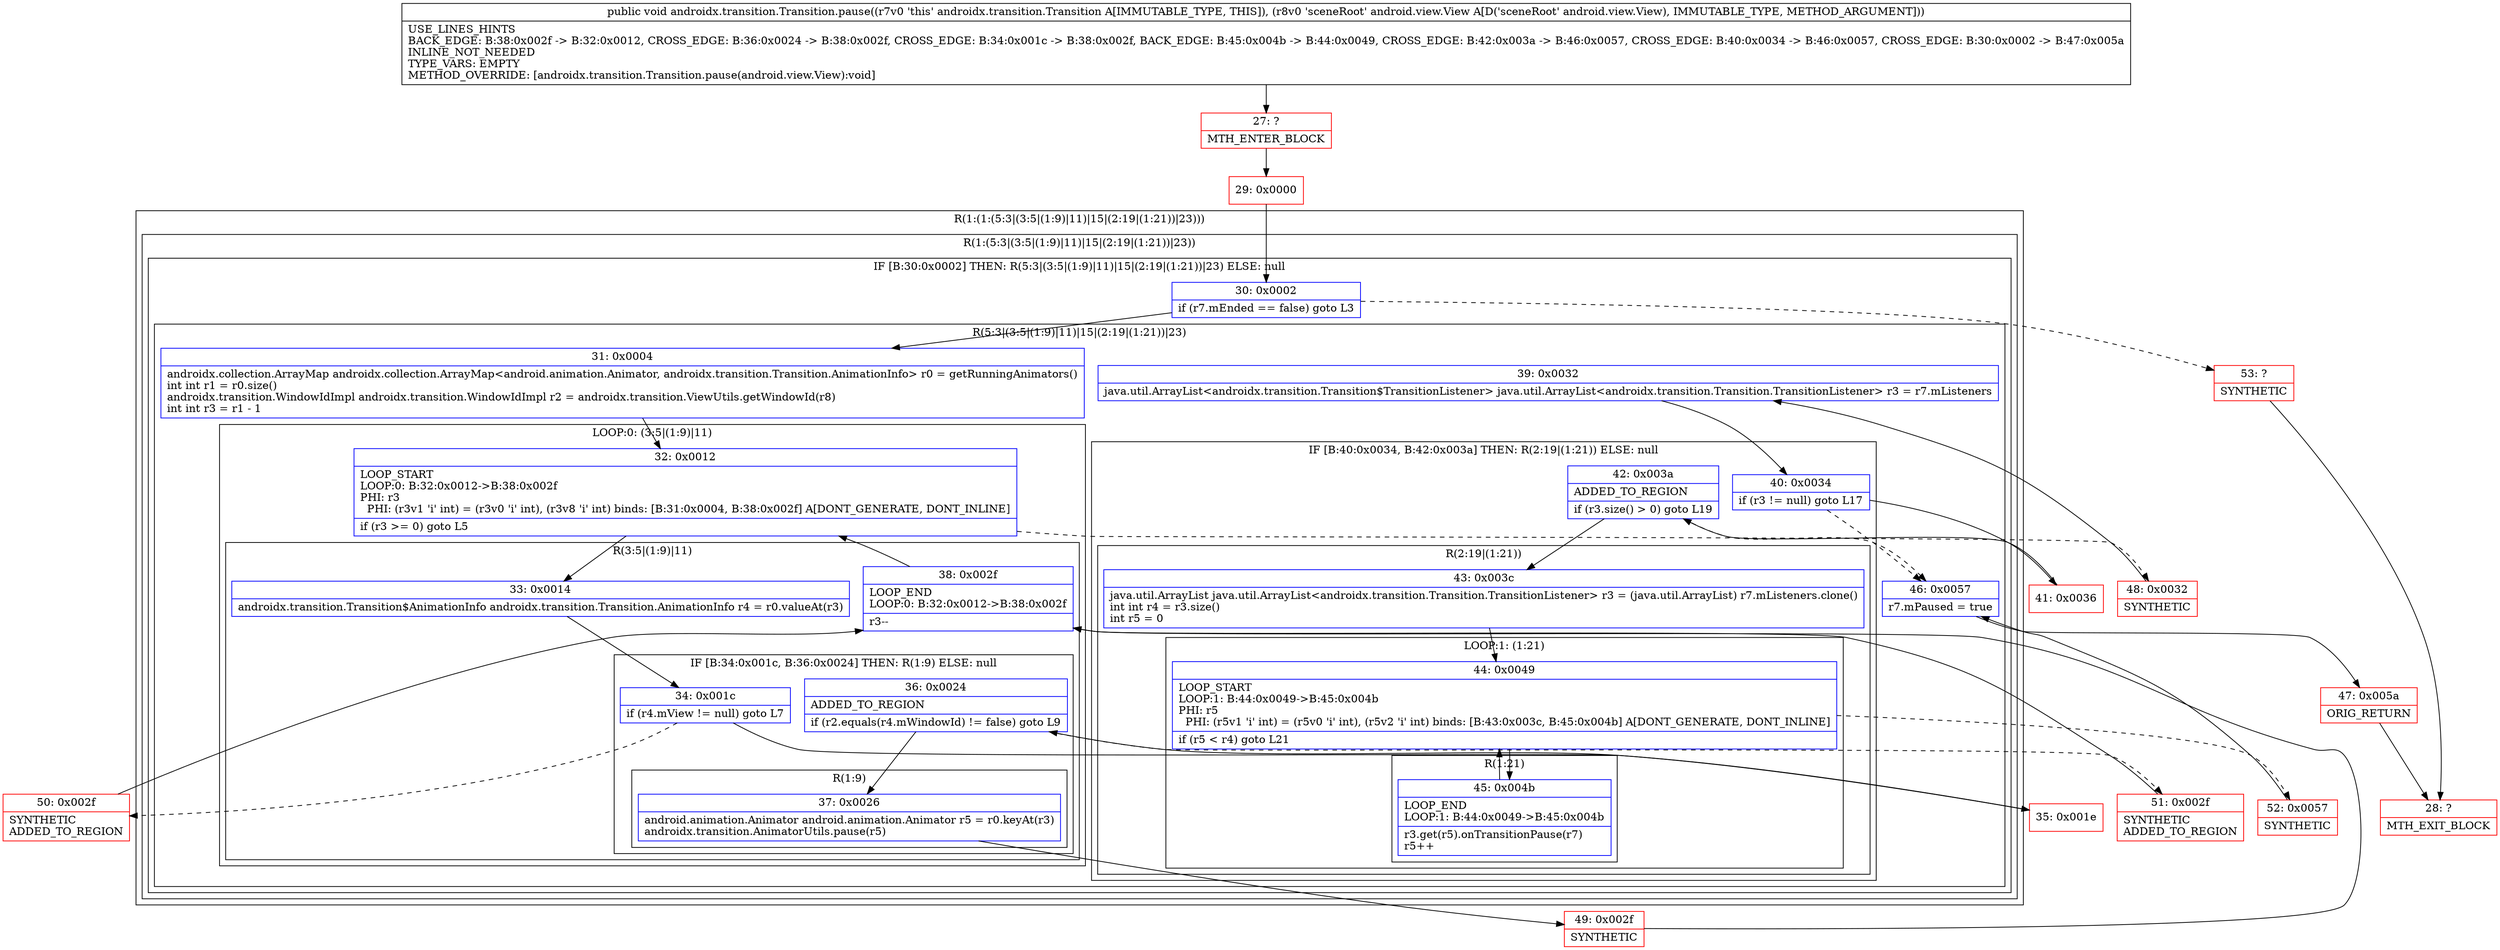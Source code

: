 digraph "CFG forandroidx.transition.Transition.pause(Landroid\/view\/View;)V" {
subgraph cluster_Region_1483711616 {
label = "R(1:(1:(5:3|(3:5|(1:9)|11)|15|(2:19|(1:21))|23)))";
node [shape=record,color=blue];
subgraph cluster_Region_1525964396 {
label = "R(1:(5:3|(3:5|(1:9)|11)|15|(2:19|(1:21))|23))";
node [shape=record,color=blue];
subgraph cluster_IfRegion_1735630527 {
label = "IF [B:30:0x0002] THEN: R(5:3|(3:5|(1:9)|11)|15|(2:19|(1:21))|23) ELSE: null";
node [shape=record,color=blue];
Node_30 [shape=record,label="{30\:\ 0x0002|if (r7.mEnded == false) goto L3\l}"];
subgraph cluster_Region_1424436946 {
label = "R(5:3|(3:5|(1:9)|11)|15|(2:19|(1:21))|23)";
node [shape=record,color=blue];
Node_31 [shape=record,label="{31\:\ 0x0004|androidx.collection.ArrayMap androidx.collection.ArrayMap\<android.animation.Animator, androidx.transition.Transition.AnimationInfo\> r0 = getRunningAnimators()\lint int r1 = r0.size()\landroidx.transition.WindowIdImpl androidx.transition.WindowIdImpl r2 = androidx.transition.ViewUtils.getWindowId(r8)\lint int r3 = r1 \- 1\l}"];
subgraph cluster_LoopRegion_436087511 {
label = "LOOP:0: (3:5|(1:9)|11)";
node [shape=record,color=blue];
Node_32 [shape=record,label="{32\:\ 0x0012|LOOP_START\lLOOP:0: B:32:0x0012\-\>B:38:0x002f\lPHI: r3 \l  PHI: (r3v1 'i' int) = (r3v0 'i' int), (r3v8 'i' int) binds: [B:31:0x0004, B:38:0x002f] A[DONT_GENERATE, DONT_INLINE]\l|if (r3 \>= 0) goto L5\l}"];
subgraph cluster_Region_263991512 {
label = "R(3:5|(1:9)|11)";
node [shape=record,color=blue];
Node_33 [shape=record,label="{33\:\ 0x0014|androidx.transition.Transition$AnimationInfo androidx.transition.Transition.AnimationInfo r4 = r0.valueAt(r3)\l}"];
subgraph cluster_IfRegion_1946293892 {
label = "IF [B:34:0x001c, B:36:0x0024] THEN: R(1:9) ELSE: null";
node [shape=record,color=blue];
Node_34 [shape=record,label="{34\:\ 0x001c|if (r4.mView != null) goto L7\l}"];
Node_36 [shape=record,label="{36\:\ 0x0024|ADDED_TO_REGION\l|if (r2.equals(r4.mWindowId) != false) goto L9\l}"];
subgraph cluster_Region_834923231 {
label = "R(1:9)";
node [shape=record,color=blue];
Node_37 [shape=record,label="{37\:\ 0x0026|android.animation.Animator android.animation.Animator r5 = r0.keyAt(r3)\landroidx.transition.AnimatorUtils.pause(r5)\l}"];
}
}
Node_38 [shape=record,label="{38\:\ 0x002f|LOOP_END\lLOOP:0: B:32:0x0012\-\>B:38:0x002f\l|r3\-\-\l}"];
}
}
Node_39 [shape=record,label="{39\:\ 0x0032|java.util.ArrayList\<androidx.transition.Transition$TransitionListener\> java.util.ArrayList\<androidx.transition.Transition.TransitionListener\> r3 = r7.mListeners\l}"];
subgraph cluster_IfRegion_441893420 {
label = "IF [B:40:0x0034, B:42:0x003a] THEN: R(2:19|(1:21)) ELSE: null";
node [shape=record,color=blue];
Node_40 [shape=record,label="{40\:\ 0x0034|if (r3 != null) goto L17\l}"];
Node_42 [shape=record,label="{42\:\ 0x003a|ADDED_TO_REGION\l|if (r3.size() \> 0) goto L19\l}"];
subgraph cluster_Region_879580843 {
label = "R(2:19|(1:21))";
node [shape=record,color=blue];
Node_43 [shape=record,label="{43\:\ 0x003c|java.util.ArrayList java.util.ArrayList\<androidx.transition.Transition.TransitionListener\> r3 = (java.util.ArrayList) r7.mListeners.clone()\lint int r4 = r3.size()\lint r5 = 0\l}"];
subgraph cluster_LoopRegion_956293444 {
label = "LOOP:1: (1:21)";
node [shape=record,color=blue];
Node_44 [shape=record,label="{44\:\ 0x0049|LOOP_START\lLOOP:1: B:44:0x0049\-\>B:45:0x004b\lPHI: r5 \l  PHI: (r5v1 'i' int) = (r5v0 'i' int), (r5v2 'i' int) binds: [B:43:0x003c, B:45:0x004b] A[DONT_GENERATE, DONT_INLINE]\l|if (r5 \< r4) goto L21\l}"];
subgraph cluster_Region_1554868835 {
label = "R(1:21)";
node [shape=record,color=blue];
Node_45 [shape=record,label="{45\:\ 0x004b|LOOP_END\lLOOP:1: B:44:0x0049\-\>B:45:0x004b\l|r3.get(r5).onTransitionPause(r7)\lr5++\l}"];
}
}
}
}
Node_46 [shape=record,label="{46\:\ 0x0057|r7.mPaused = true\l}"];
}
}
}
}
Node_27 [shape=record,color=red,label="{27\:\ ?|MTH_ENTER_BLOCK\l}"];
Node_29 [shape=record,color=red,label="{29\:\ 0x0000}"];
Node_35 [shape=record,color=red,label="{35\:\ 0x001e}"];
Node_49 [shape=record,color=red,label="{49\:\ 0x002f|SYNTHETIC\l}"];
Node_51 [shape=record,color=red,label="{51\:\ 0x002f|SYNTHETIC\lADDED_TO_REGION\l}"];
Node_50 [shape=record,color=red,label="{50\:\ 0x002f|SYNTHETIC\lADDED_TO_REGION\l}"];
Node_48 [shape=record,color=red,label="{48\:\ 0x0032|SYNTHETIC\l}"];
Node_41 [shape=record,color=red,label="{41\:\ 0x0036}"];
Node_52 [shape=record,color=red,label="{52\:\ 0x0057|SYNTHETIC\l}"];
Node_47 [shape=record,color=red,label="{47\:\ 0x005a|ORIG_RETURN\l}"];
Node_28 [shape=record,color=red,label="{28\:\ ?|MTH_EXIT_BLOCK\l}"];
Node_53 [shape=record,color=red,label="{53\:\ ?|SYNTHETIC\l}"];
MethodNode[shape=record,label="{public void androidx.transition.Transition.pause((r7v0 'this' androidx.transition.Transition A[IMMUTABLE_TYPE, THIS]), (r8v0 'sceneRoot' android.view.View A[D('sceneRoot' android.view.View), IMMUTABLE_TYPE, METHOD_ARGUMENT]))  | USE_LINES_HINTS\lBACK_EDGE: B:38:0x002f \-\> B:32:0x0012, CROSS_EDGE: B:36:0x0024 \-\> B:38:0x002f, CROSS_EDGE: B:34:0x001c \-\> B:38:0x002f, BACK_EDGE: B:45:0x004b \-\> B:44:0x0049, CROSS_EDGE: B:42:0x003a \-\> B:46:0x0057, CROSS_EDGE: B:40:0x0034 \-\> B:46:0x0057, CROSS_EDGE: B:30:0x0002 \-\> B:47:0x005a\lINLINE_NOT_NEEDED\lTYPE_VARS: EMPTY\lMETHOD_OVERRIDE: [androidx.transition.Transition.pause(android.view.View):void]\l}"];
MethodNode -> Node_27;Node_30 -> Node_31;
Node_30 -> Node_53[style=dashed];
Node_31 -> Node_32;
Node_32 -> Node_33;
Node_32 -> Node_48[style=dashed];
Node_33 -> Node_34;
Node_34 -> Node_35;
Node_34 -> Node_50[style=dashed];
Node_36 -> Node_37;
Node_36 -> Node_51[style=dashed];
Node_37 -> Node_49;
Node_38 -> Node_32;
Node_39 -> Node_40;
Node_40 -> Node_41;
Node_40 -> Node_46[style=dashed];
Node_42 -> Node_43;
Node_42 -> Node_46[style=dashed];
Node_43 -> Node_44;
Node_44 -> Node_45;
Node_44 -> Node_52[style=dashed];
Node_45 -> Node_44;
Node_46 -> Node_47;
Node_27 -> Node_29;
Node_29 -> Node_30;
Node_35 -> Node_36;
Node_49 -> Node_38;
Node_51 -> Node_38;
Node_50 -> Node_38;
Node_48 -> Node_39;
Node_41 -> Node_42;
Node_52 -> Node_46;
Node_47 -> Node_28;
Node_53 -> Node_28;
}

